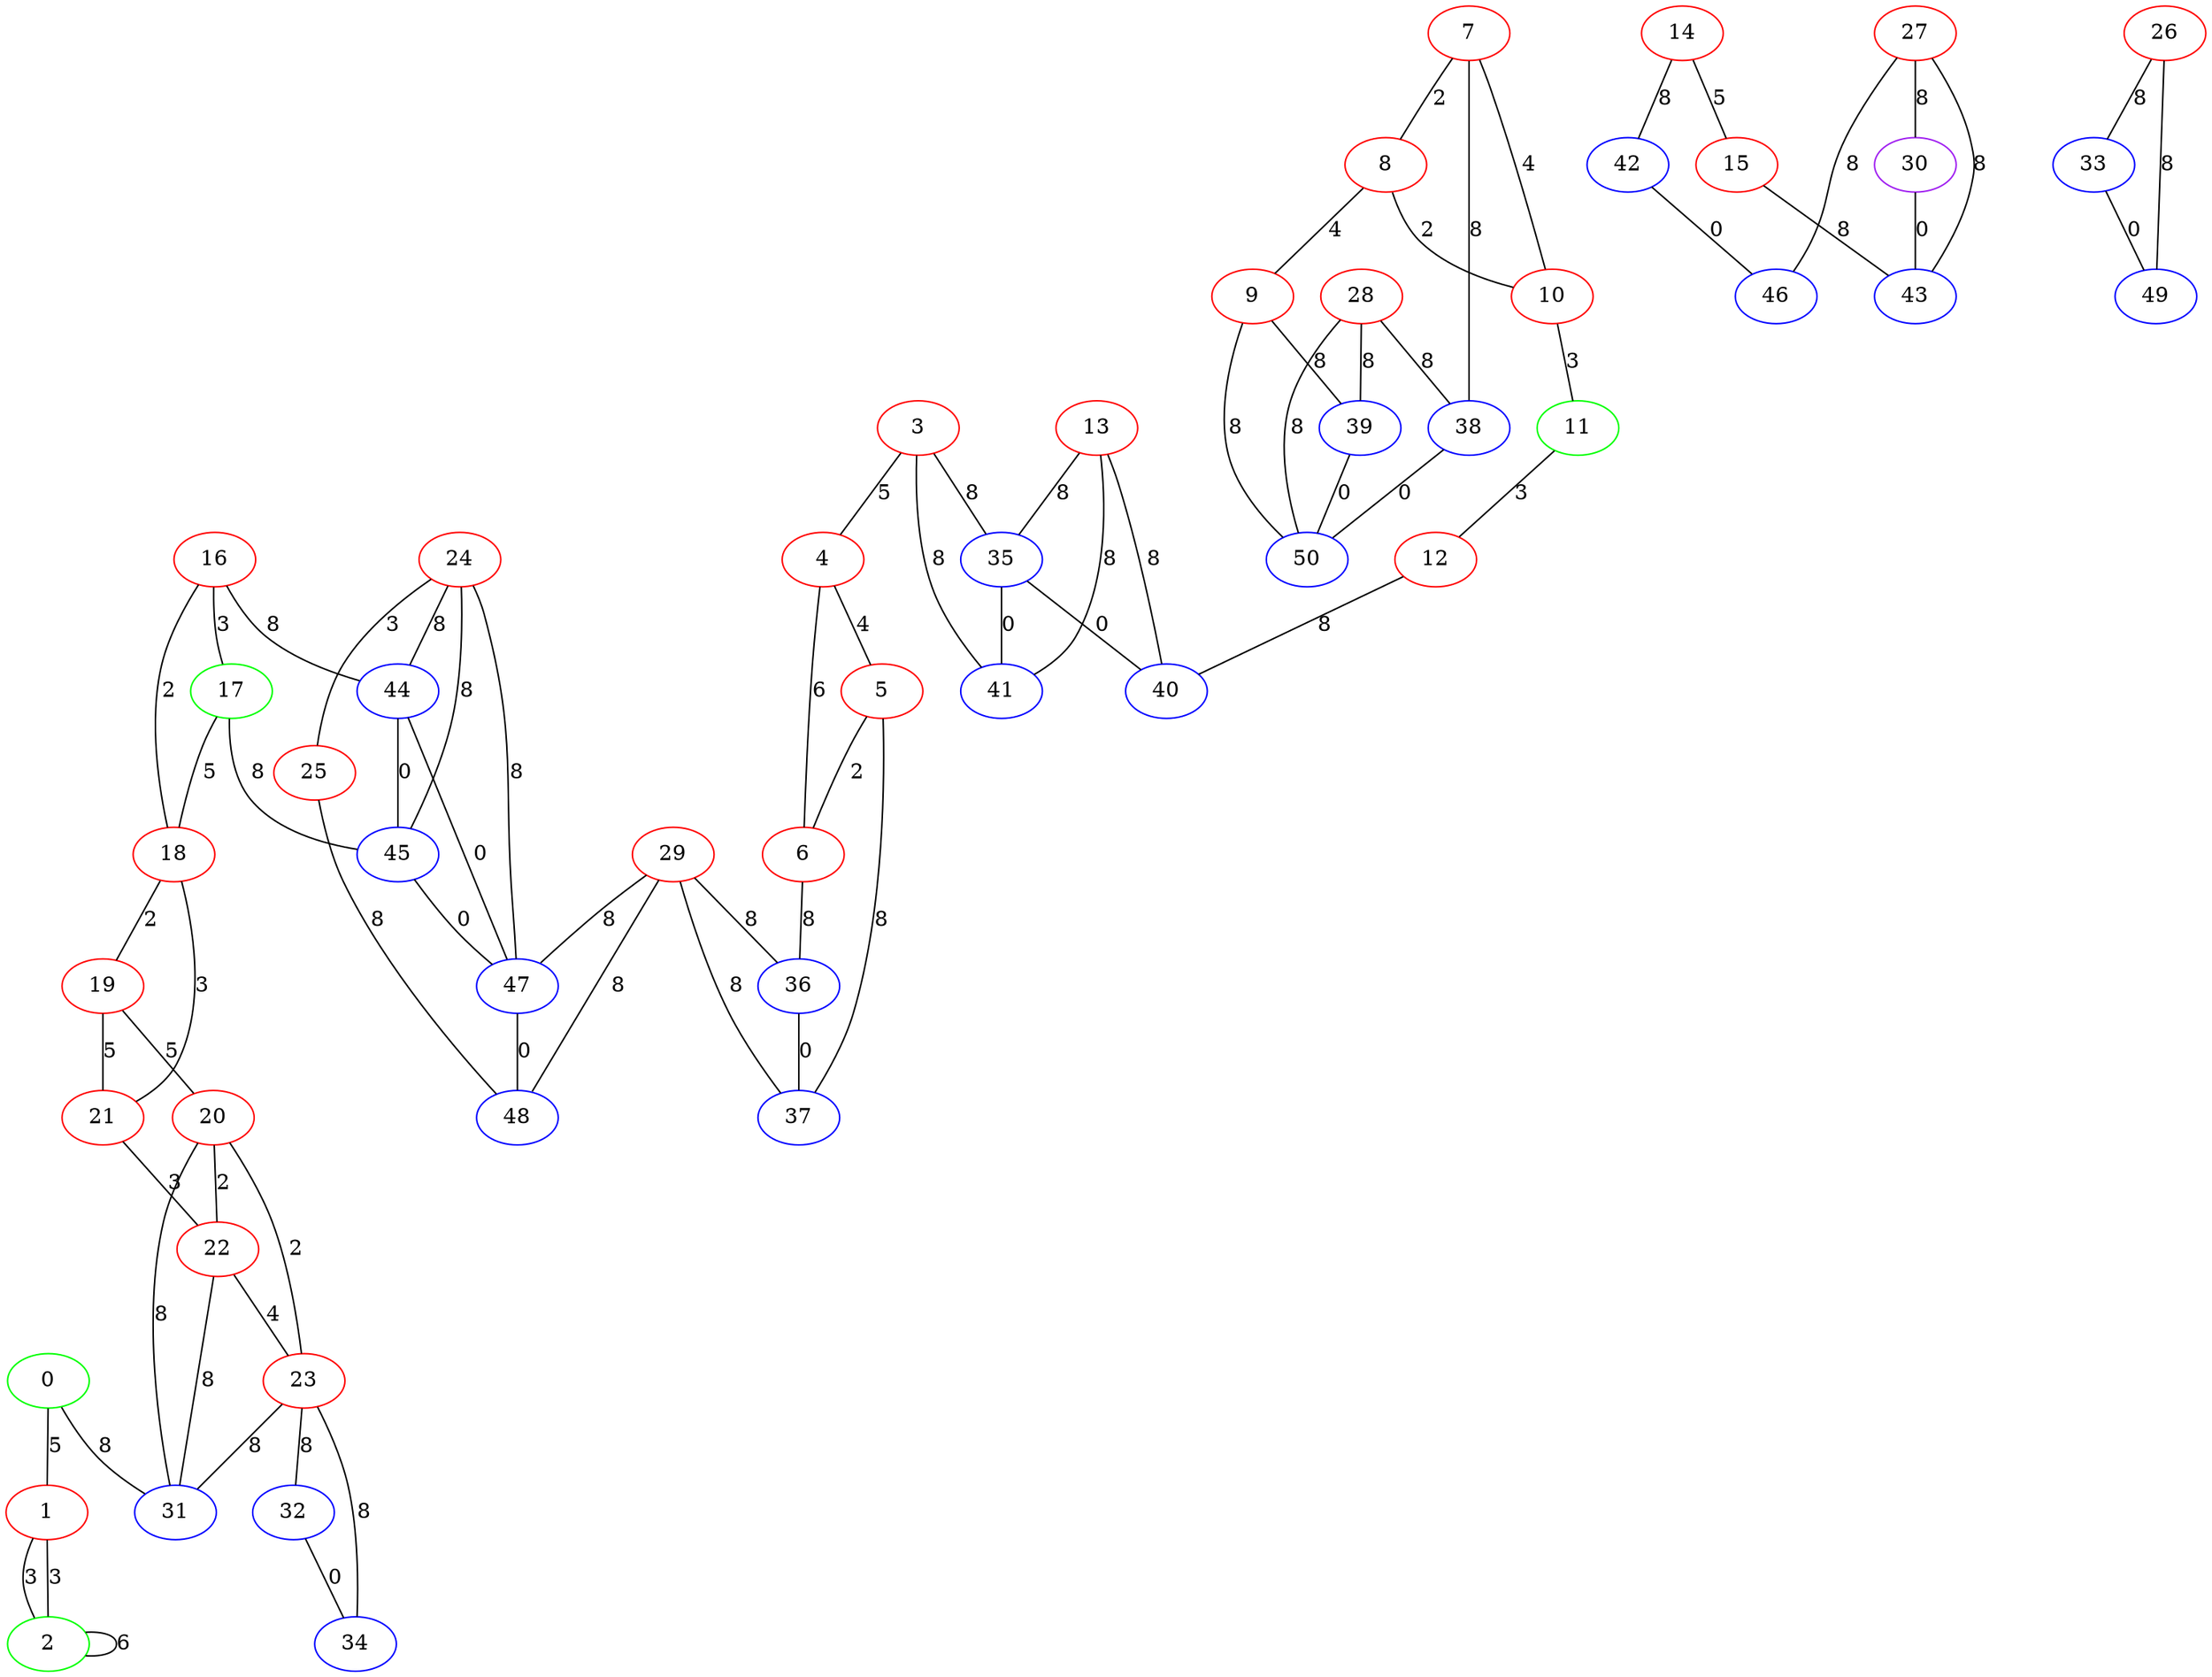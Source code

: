 graph "" {
0 [color=green, weight=2];
1 [color=red, weight=1];
2 [color=green, weight=2];
3 [color=red, weight=1];
4 [color=red, weight=1];
5 [color=red, weight=1];
6 [color=red, weight=1];
7 [color=red, weight=1];
8 [color=red, weight=1];
9 [color=red, weight=1];
10 [color=red, weight=1];
11 [color=green, weight=2];
12 [color=red, weight=1];
13 [color=red, weight=1];
14 [color=red, weight=1];
15 [color=red, weight=1];
16 [color=red, weight=1];
17 [color=green, weight=2];
18 [color=red, weight=1];
19 [color=red, weight=1];
20 [color=red, weight=1];
21 [color=red, weight=1];
22 [color=red, weight=1];
23 [color=red, weight=1];
24 [color=red, weight=1];
25 [color=red, weight=1];
26 [color=red, weight=1];
27 [color=red, weight=1];
28 [color=red, weight=1];
29 [color=red, weight=1];
30 [color=purple, weight=4];
31 [color=blue, weight=3];
32 [color=blue, weight=3];
33 [color=blue, weight=3];
34 [color=blue, weight=3];
35 [color=blue, weight=3];
36 [color=blue, weight=3];
37 [color=blue, weight=3];
38 [color=blue, weight=3];
39 [color=blue, weight=3];
40 [color=blue, weight=3];
41 [color=blue, weight=3];
42 [color=blue, weight=3];
43 [color=blue, weight=3];
44 [color=blue, weight=3];
45 [color=blue, weight=3];
46 [color=blue, weight=3];
47 [color=blue, weight=3];
48 [color=blue, weight=3];
49 [color=blue, weight=3];
50 [color=blue, weight=3];
0 -- 1  [key=0, label=5];
0 -- 31  [key=0, label=8];
1 -- 2  [key=0, label=3];
1 -- 2  [key=1, label=3];
2 -- 2  [key=0, label=6];
3 -- 41  [key=0, label=8];
3 -- 35  [key=0, label=8];
3 -- 4  [key=0, label=5];
4 -- 5  [key=0, label=4];
4 -- 6  [key=0, label=6];
5 -- 37  [key=0, label=8];
5 -- 6  [key=0, label=2];
6 -- 36  [key=0, label=8];
7 -- 8  [key=0, label=2];
7 -- 10  [key=0, label=4];
7 -- 38  [key=0, label=8];
8 -- 9  [key=0, label=4];
8 -- 10  [key=0, label=2];
9 -- 50  [key=0, label=8];
9 -- 39  [key=0, label=8];
10 -- 11  [key=0, label=3];
11 -- 12  [key=0, label=3];
12 -- 40  [key=0, label=8];
13 -- 40  [key=0, label=8];
13 -- 41  [key=0, label=8];
13 -- 35  [key=0, label=8];
14 -- 42  [key=0, label=8];
14 -- 15  [key=0, label=5];
15 -- 43  [key=0, label=8];
16 -- 17  [key=0, label=3];
16 -- 18  [key=0, label=2];
16 -- 44  [key=0, label=8];
17 -- 18  [key=0, label=5];
17 -- 45  [key=0, label=8];
18 -- 19  [key=0, label=2];
18 -- 21  [key=0, label=3];
19 -- 20  [key=0, label=5];
19 -- 21  [key=0, label=5];
20 -- 31  [key=0, label=8];
20 -- 22  [key=0, label=2];
20 -- 23  [key=0, label=2];
21 -- 22  [key=0, label=3];
22 -- 31  [key=0, label=8];
22 -- 23  [key=0, label=4];
23 -- 32  [key=0, label=8];
23 -- 34  [key=0, label=8];
23 -- 31  [key=0, label=8];
24 -- 25  [key=0, label=3];
24 -- 44  [key=0, label=8];
24 -- 45  [key=0, label=8];
24 -- 47  [key=0, label=8];
25 -- 48  [key=0, label=8];
26 -- 33  [key=0, label=8];
26 -- 49  [key=0, label=8];
27 -- 43  [key=0, label=8];
27 -- 30  [key=0, label=8];
27 -- 46  [key=0, label=8];
28 -- 50  [key=0, label=8];
28 -- 38  [key=0, label=8];
28 -- 39  [key=0, label=8];
29 -- 48  [key=0, label=8];
29 -- 36  [key=0, label=8];
29 -- 37  [key=0, label=8];
29 -- 47  [key=0, label=8];
30 -- 43  [key=0, label=0];
32 -- 34  [key=0, label=0];
33 -- 49  [key=0, label=0];
35 -- 40  [key=0, label=0];
35 -- 41  [key=0, label=0];
36 -- 37  [key=0, label=0];
38 -- 50  [key=0, label=0];
39 -- 50  [key=0, label=0];
42 -- 46  [key=0, label=0];
44 -- 45  [key=0, label=0];
44 -- 47  [key=0, label=0];
45 -- 47  [key=0, label=0];
47 -- 48  [key=0, label=0];
}
